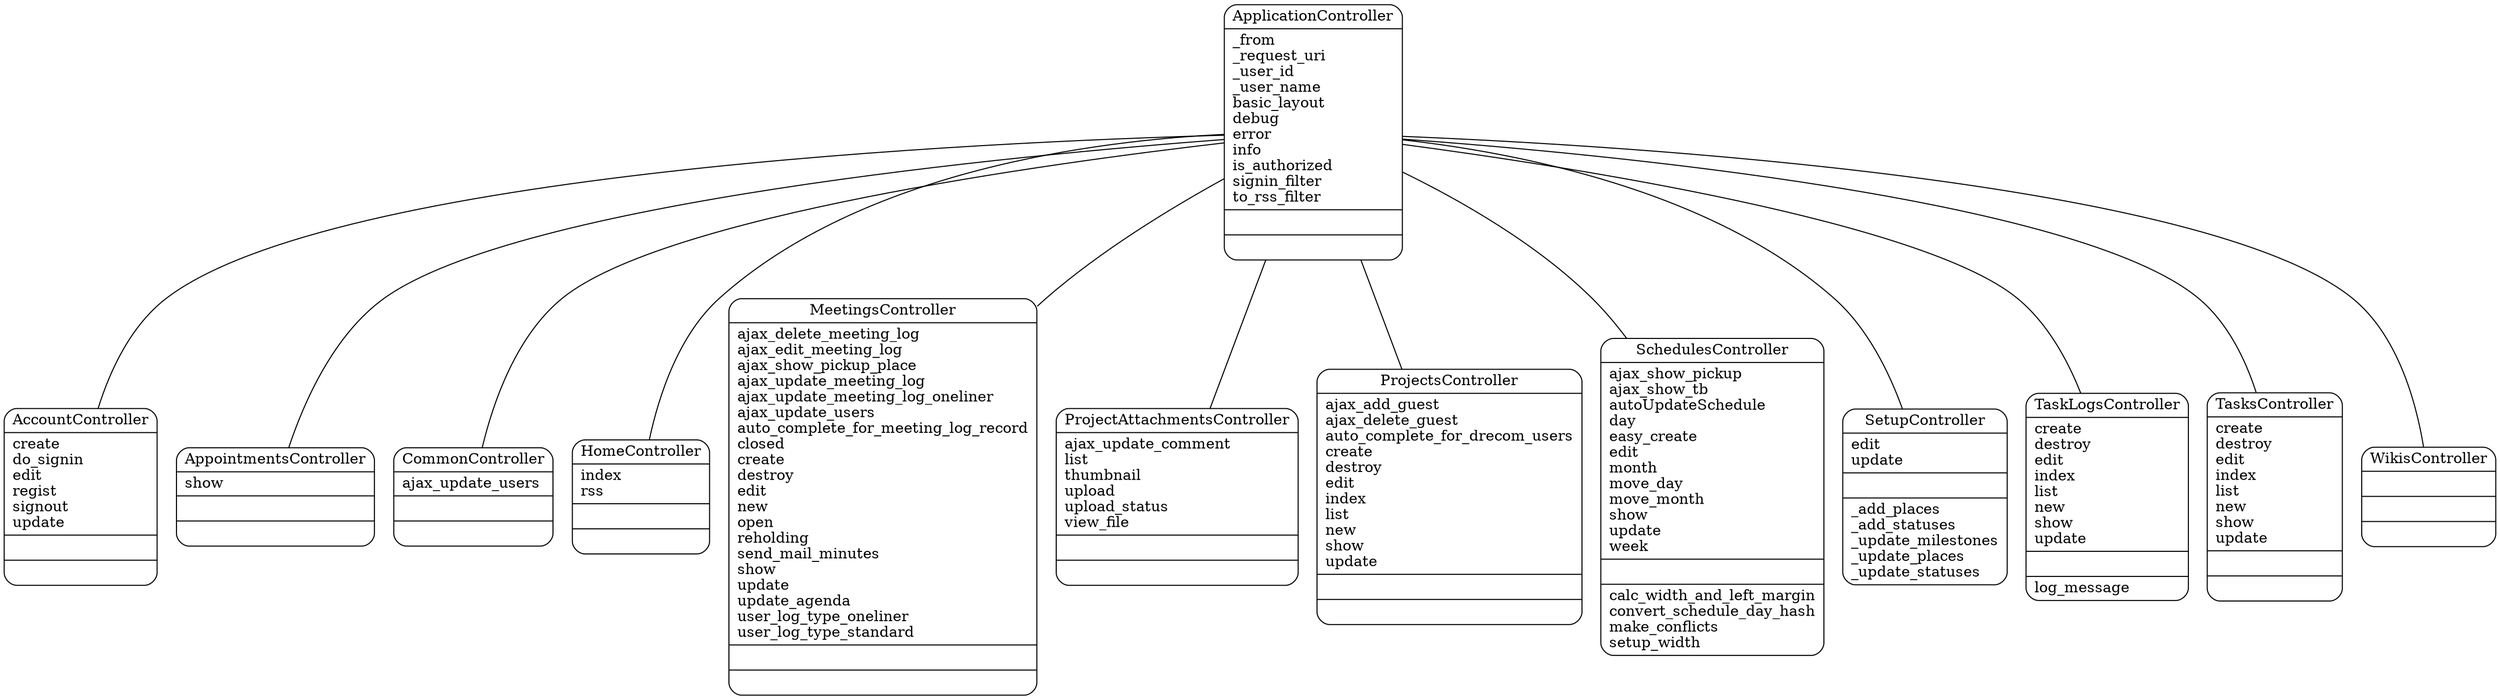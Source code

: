 digraph controllers_diagram {
	graph[overlap=false, splines=true]
	"AccountController" [shape=Mrecord, label="{AccountController|create\ldo_signin\ledit\lregist\lsignout\lupdate\l|\l|\l}"]
	"AppointmentsController" [shape=Mrecord, label="{AppointmentsController|show\l|\l|\l}"]
	"CommonController" [shape=Mrecord, label="{CommonController|ajax_update_users\l|\l|\l}"]
	"HomeController" [shape=Mrecord, label="{HomeController|index\lrss\l|\l|\l}"]
	"MeetingsController" [shape=Mrecord, label="{MeetingsController|ajax_delete_meeting_log\lajax_edit_meeting_log\lajax_show_pickup_place\lajax_update_meeting_log\lajax_update_meeting_log_oneliner\lajax_update_users\lauto_complete_for_meeting_log_record\lclosed\lcreate\ldestroy\ledit\lnew\lopen\lreholding\lsend_mail_minutes\lshow\lupdate\lupdate_agenda\luser_log_type_oneliner\luser_log_type_standard\l|\l|\l}"]
	"ProjectAttachmentsController" [shape=Mrecord, label="{ProjectAttachmentsController|ajax_update_comment\llist\lthumbnail\lupload\lupload_status\lview_file\l|\l|\l}"]
	"ProjectsController" [shape=Mrecord, label="{ProjectsController|ajax_add_guest\lajax_delete_guest\lauto_complete_for_drecom_users\lcreate\ldestroy\ledit\lindex\llist\lnew\lshow\lupdate\l|\l|\l}"]
	"SchedulesController" [shape=Mrecord, label="{SchedulesController|ajax_show_pickup\lajax_show_tb\lautoUpdateSchedule\lday\leasy_create\ledit\lmonth\lmove_day\lmove_month\lshow\lupdate\lweek\l|\l|calc_width_and_left_margin\lconvert_schedule_day_hash\lmake_conflicts\lsetup_width\l}"]
	"SetupController" [shape=Mrecord, label="{SetupController|edit\lupdate\l|\l|_add_places\l_add_statuses\l_update_milestones\l_update_places\l_update_statuses\l}"]
	"TaskLogsController" [shape=Mrecord, label="{TaskLogsController|create\ldestroy\ledit\lindex\llist\lnew\lshow\lupdate\l|\l|log_message\l}"]
	"TasksController" [shape=Mrecord, label="{TasksController|create\ldestroy\ledit\lindex\llist\lnew\lshow\lupdate\l|\l|\l}"]
	"WikisController" [shape=Mrecord, label="{WikisController|\l|\l|\l}"]
	"ApplicationController" [shape=Mrecord, label="{ApplicationController|_from\l_request_uri\l_user_id\l_user_name\lbasic_layout\ldebug\lerror\linfo\lis_authorized\lsignin_filter\lto_rss_filter\l|\l|\l}"]
	"ApplicationController" -> "AccountController" [label="", arrowhead="none", arrowtail="onormal"]
	"ApplicationController" -> "AppointmentsController" [label="", arrowhead="none", arrowtail="onormal"]
	"ApplicationController" -> "CommonController" [label="", arrowhead="none", arrowtail="onormal"]
	"ApplicationController" -> "HomeController" [label="", arrowhead="none", arrowtail="onormal"]
	"ApplicationController" -> "MeetingsController" [label="", arrowhead="none", arrowtail="onormal"]
	"ApplicationController" -> "ProjectAttachmentsController" [label="", arrowhead="none", arrowtail="onormal"]
	"ApplicationController" -> "ProjectsController" [label="", arrowhead="none", arrowtail="onormal"]
	"ApplicationController" -> "SchedulesController" [label="", arrowhead="none", arrowtail="onormal"]
	"ApplicationController" -> "SetupController" [label="", arrowhead="none", arrowtail="onormal"]
	"ApplicationController" -> "TaskLogsController" [label="", arrowhead="none", arrowtail="onormal"]
	"ApplicationController" -> "TasksController" [label="", arrowhead="none", arrowtail="onormal"]
	"ApplicationController" -> "WikisController" [label="", arrowhead="none", arrowtail="onormal"]
}
